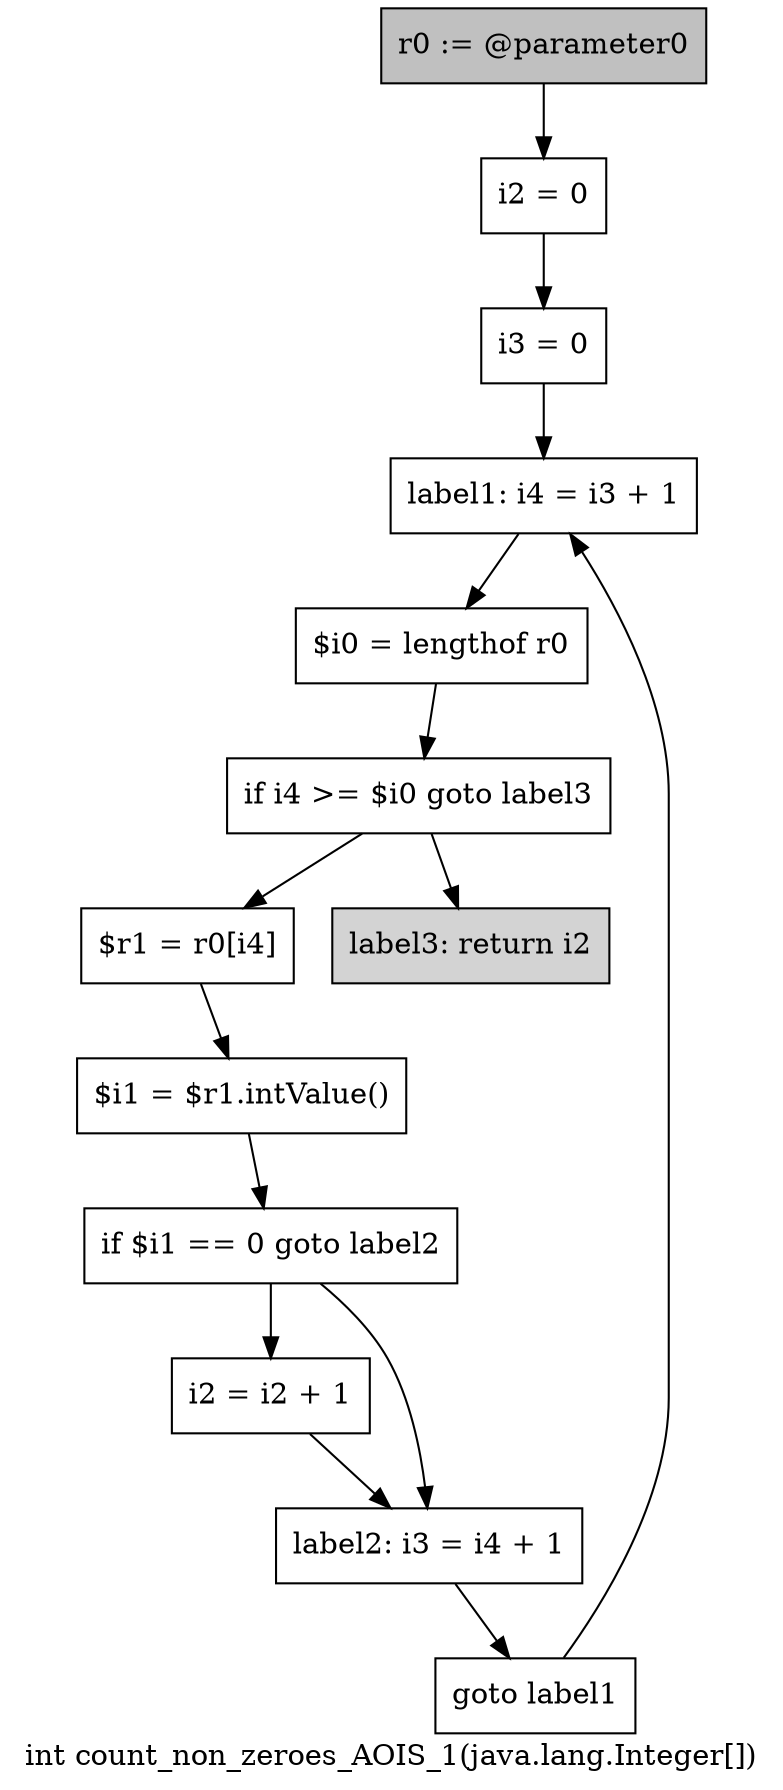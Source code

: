 digraph "int count_non_zeroes_AOIS_1(java.lang.Integer[])" {
    label="int count_non_zeroes_AOIS_1(java.lang.Integer[])";
    node [shape=box];
    "0" [style=filled,fillcolor=gray,label="r0 := @parameter0",];
    "1" [label="i2 = 0",];
    "0"->"1";
    "2" [label="i3 = 0",];
    "1"->"2";
    "3" [label="label1: i4 = i3 + 1",];
    "2"->"3";
    "4" [label="$i0 = lengthof r0",];
    "3"->"4";
    "5" [label="if i4 >= $i0 goto label3",];
    "4"->"5";
    "6" [label="$r1 = r0[i4]",];
    "5"->"6";
    "12" [style=filled,fillcolor=lightgray,label="label3: return i2",];
    "5"->"12";
    "7" [label="$i1 = $r1.intValue()",];
    "6"->"7";
    "8" [label="if $i1 == 0 goto label2",];
    "7"->"8";
    "9" [label="i2 = i2 + 1",];
    "8"->"9";
    "10" [label="label2: i3 = i4 + 1",];
    "8"->"10";
    "9"->"10";
    "11" [label="goto label1",];
    "10"->"11";
    "11"->"3";
}
